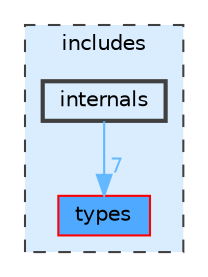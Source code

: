 digraph "includes/internals"
{
 // LATEX_PDF_SIZE
  bgcolor="transparent";
  edge [fontname=Helvetica,fontsize=10,labelfontname=Helvetica,labelfontsize=10];
  node [fontname=Helvetica,fontsize=10,shape=box,height=0.2,width=0.4];
  compound=true
  subgraph clusterdir_09e761304027c904456130627fd4dcf5 {
    graph [ bgcolor="#daedff", pencolor="grey25", label="includes", fontname=Helvetica,fontsize=10 style="filled,dashed", URL="dir_09e761304027c904456130627fd4dcf5.html",tooltip=""]
  dir_00373071588607d1d83d0faa600e52a0 [label="types", fillcolor="#4ea9ff", color="red", style="filled", URL="dir_00373071588607d1d83d0faa600e52a0.html",tooltip=""];
  dir_a9d9b9bbf15479e3064110165d860e33 [label="internals", fillcolor="#daedff", color="grey25", style="filled,bold", URL="dir_a9d9b9bbf15479e3064110165d860e33.html",tooltip=""];
  }
  dir_a9d9b9bbf15479e3064110165d860e33->dir_00373071588607d1d83d0faa600e52a0 [headlabel="7", labeldistance=1.5 headhref="dir_000010_000025.html" href="dir_000010_000025.html" color="steelblue1" fontcolor="steelblue1"];
}
